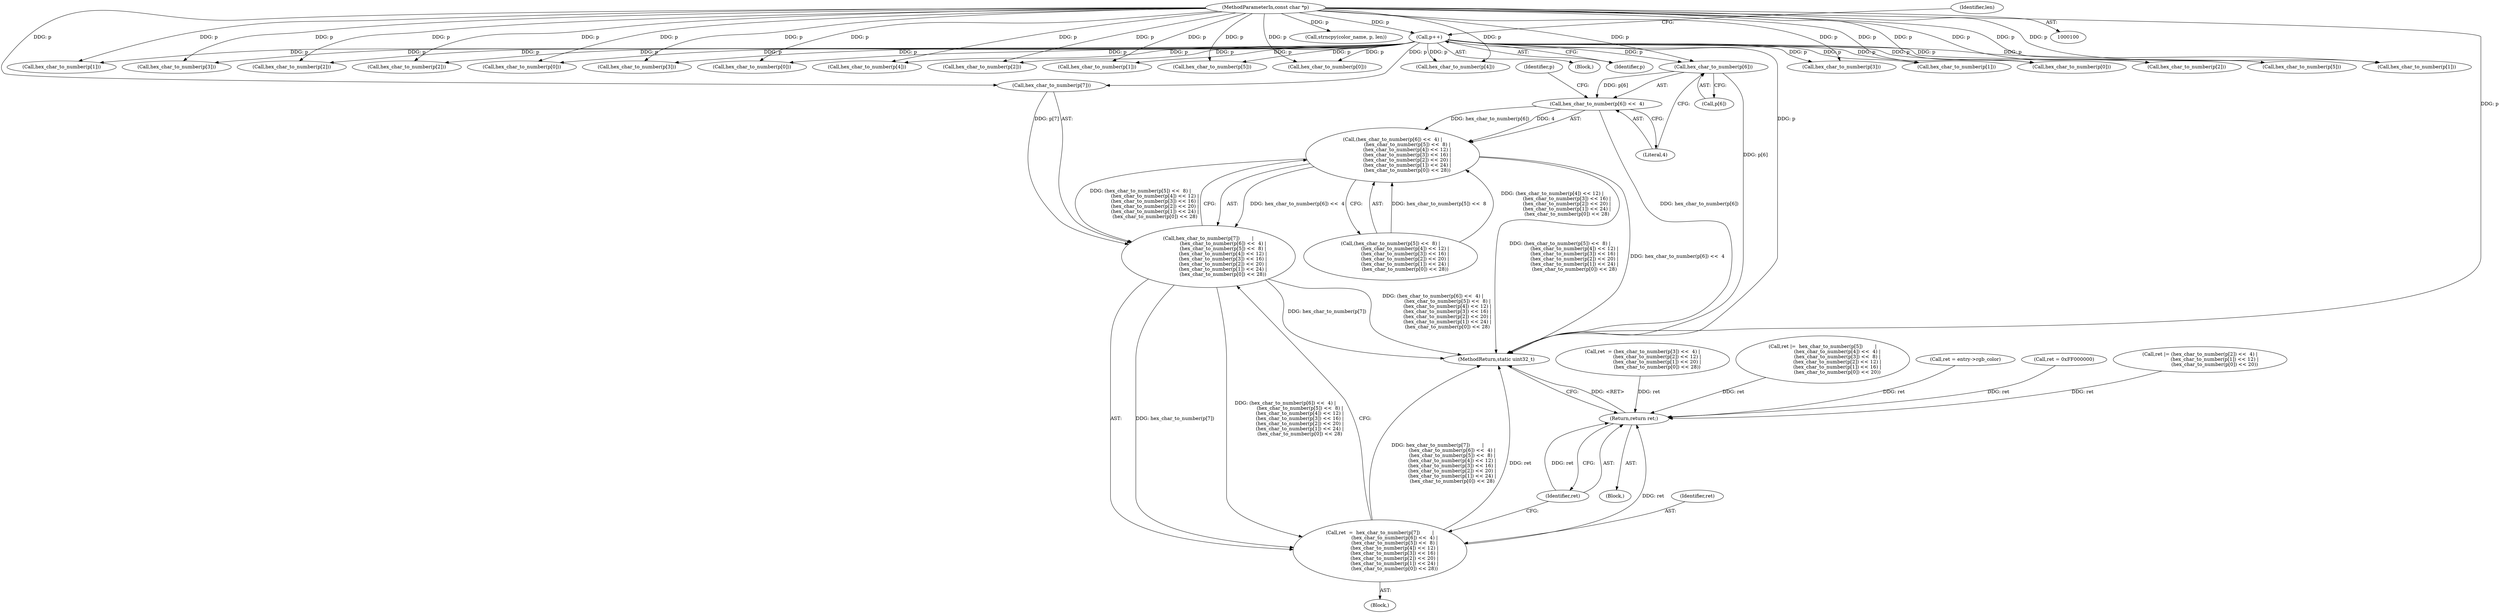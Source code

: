 digraph "0_FFmpeg_cb243972b121b1ae6b60a78ff55a0506c69f3879@array" {
"1000254" [label="(Call,hex_char_to_number(p[6]))"];
"1000126" [label="(Call,p++)"];
"1000101" [label="(MethodParameterIn,const char *p)"];
"1000253" [label="(Call,hex_char_to_number(p[6]) <<  4)"];
"1000252" [label="(Call,(hex_char_to_number(p[6]) <<  4) |\n                   (hex_char_to_number(p[5]) <<  8) |\n                   (hex_char_to_number(p[4]) << 12) |\n                   (hex_char_to_number(p[3]) << 16) |\n                   (hex_char_to_number(p[2]) << 20) |\n                   (hex_char_to_number(p[1]) << 24) |\n                   (hex_char_to_number(p[0]) << 28))"];
"1000247" [label="(Call,hex_char_to_number(p[7])        |\n                   (hex_char_to_number(p[6]) <<  4) |\n                   (hex_char_to_number(p[5]) <<  8) |\n                   (hex_char_to_number(p[4]) << 12) |\n                   (hex_char_to_number(p[3]) << 16) |\n                   (hex_char_to_number(p[2]) << 20) |\n                   (hex_char_to_number(p[1]) << 24) |\n                   (hex_char_to_number(p[0]) << 28))"];
"1000245" [label="(Call,ret  =  hex_char_to_number(p[7])        |\n                   (hex_char_to_number(p[6]) <<  4) |\n                   (hex_char_to_number(p[5]) <<  8) |\n                   (hex_char_to_number(p[4]) << 12) |\n                   (hex_char_to_number(p[3]) << 16) |\n                   (hex_char_to_number(p[2]) << 20) |\n                   (hex_char_to_number(p[1]) << 24) |\n                   (hex_char_to_number(p[0]) << 28))"];
"1000331" [label="(Return,return ret;)"];
"1000146" [label="(Call,hex_char_to_number(p[1]))"];
"1000254" [label="(Call,hex_char_to_number(p[6]))"];
"1000275" [label="(Call,hex_char_to_number(p[3]))"];
"1000139" [label="(Call,hex_char_to_number(p[2]))"];
"1000174" [label="(Call,hex_char_to_number(p[2]))"];
"1000245" [label="(Call,ret  =  hex_char_to_number(p[7])        |\n                   (hex_char_to_number(p[6]) <<  4) |\n                   (hex_char_to_number(p[5]) <<  8) |\n                   (hex_char_to_number(p[4]) << 12) |\n                   (hex_char_to_number(p[3]) << 16) |\n                   (hex_char_to_number(p[2]) << 20) |\n                   (hex_char_to_number(p[1]) << 24) |\n                   (hex_char_to_number(p[0]) << 28))"];
"1000263" [label="(Identifier,p)"];
"1000332" [label="(Identifier,ret)"];
"1000126" [label="(Call,p++)"];
"1000152" [label="(Call,hex_char_to_number(p[0]))"];
"1000101" [label="(MethodParameterIn,const char *p)"];
"1000214" [label="(Call,hex_char_to_number(p[3]))"];
"1000125" [label="(Block,)"];
"1000187" [label="(Call,hex_char_to_number(p[0]))"];
"1000248" [label="(Call,hex_char_to_number(p[7]))"];
"1000207" [label="(Call,hex_char_to_number(p[4]))"];
"1000252" [label="(Call,(hex_char_to_number(p[6]) <<  4) |\n                   (hex_char_to_number(p[5]) <<  8) |\n                   (hex_char_to_number(p[4]) << 12) |\n                   (hex_char_to_number(p[3]) << 16) |\n                   (hex_char_to_number(p[2]) << 20) |\n                   (hex_char_to_number(p[1]) << 24) |\n                   (hex_char_to_number(p[0]) << 28))"];
"1000198" [label="(Call,ret |=  hex_char_to_number(p[5])        |\n                   (hex_char_to_number(p[4]) <<  4) |\n                   (hex_char_to_number(p[3]) <<  8) |\n                   (hex_char_to_number(p[2]) << 12) |\n                   (hex_char_to_number(p[1]) << 16) |\n                   (hex_char_to_number(p[0]) << 20))"];
"1000221" [label="(Call,hex_char_to_number(p[2]))"];
"1000103" [label="(Block,)"];
"1000181" [label="(Call,hex_char_to_number(p[1]))"];
"1000331" [label="(Return,return ret;)"];
"1000244" [label="(Block,)"];
"1000253" [label="(Call,hex_char_to_number(p[6]) <<  4)"];
"1000326" [label="(Call,ret = entry->rgb_color)"];
"1000246" [label="(Identifier,ret)"];
"1000261" [label="(Call,hex_char_to_number(p[5]))"];
"1000129" [label="(Identifier,len)"];
"1000167" [label="(Call,hex_char_to_number(p[3]))"];
"1000289" [label="(Call,hex_char_to_number(p[1]))"];
"1000302" [label="(Call,strncpy(color_name, p, len))"];
"1000295" [label="(Call,hex_char_to_number(p[0]))"];
"1000282" [label="(Call,hex_char_to_number(p[2]))"];
"1000105" [label="(Call,ret = 0xFF000000)"];
"1000135" [label="(Call,ret |= (hex_char_to_number(p[2]) <<  4) |\n                   (hex_char_to_number(p[1]) << 12) |\n                   (hex_char_to_number(p[0]) << 20))"];
"1000201" [label="(Call,hex_char_to_number(p[5]))"];
"1000228" [label="(Call,hex_char_to_number(p[1]))"];
"1000247" [label="(Call,hex_char_to_number(p[7])        |\n                   (hex_char_to_number(p[6]) <<  4) |\n                   (hex_char_to_number(p[5]) <<  8) |\n                   (hex_char_to_number(p[4]) << 12) |\n                   (hex_char_to_number(p[3]) << 16) |\n                   (hex_char_to_number(p[2]) << 20) |\n                   (hex_char_to_number(p[1]) << 24) |\n                   (hex_char_to_number(p[0]) << 28))"];
"1000259" [label="(Call,(hex_char_to_number(p[5]) <<  8) |\n                   (hex_char_to_number(p[4]) << 12) |\n                   (hex_char_to_number(p[3]) << 16) |\n                   (hex_char_to_number(p[2]) << 20) |\n                   (hex_char_to_number(p[1]) << 24) |\n                   (hex_char_to_number(p[0]) << 28))"];
"1000127" [label="(Identifier,p)"];
"1000234" [label="(Call,hex_char_to_number(p[0]))"];
"1000333" [label="(MethodReturn,static uint32_t)"];
"1000255" [label="(Call,p[6])"];
"1000258" [label="(Literal,4)"];
"1000268" [label="(Call,hex_char_to_number(p[4]))"];
"1000163" [label="(Call,ret  = (hex_char_to_number(p[3]) <<  4) |\n                   (hex_char_to_number(p[2]) << 12) |\n                   (hex_char_to_number(p[1]) << 20) |\n                   (hex_char_to_number(p[0]) << 28))"];
"1000254" -> "1000253"  [label="AST: "];
"1000254" -> "1000255"  [label="CFG: "];
"1000255" -> "1000254"  [label="AST: "];
"1000258" -> "1000254"  [label="CFG: "];
"1000254" -> "1000333"  [label="DDG: p[6]"];
"1000254" -> "1000253"  [label="DDG: p[6]"];
"1000126" -> "1000254"  [label="DDG: p"];
"1000101" -> "1000254"  [label="DDG: p"];
"1000126" -> "1000125"  [label="AST: "];
"1000126" -> "1000127"  [label="CFG: "];
"1000127" -> "1000126"  [label="AST: "];
"1000129" -> "1000126"  [label="CFG: "];
"1000126" -> "1000333"  [label="DDG: p"];
"1000101" -> "1000126"  [label="DDG: p"];
"1000126" -> "1000139"  [label="DDG: p"];
"1000126" -> "1000146"  [label="DDG: p"];
"1000126" -> "1000152"  [label="DDG: p"];
"1000126" -> "1000167"  [label="DDG: p"];
"1000126" -> "1000174"  [label="DDG: p"];
"1000126" -> "1000181"  [label="DDG: p"];
"1000126" -> "1000187"  [label="DDG: p"];
"1000126" -> "1000201"  [label="DDG: p"];
"1000126" -> "1000207"  [label="DDG: p"];
"1000126" -> "1000214"  [label="DDG: p"];
"1000126" -> "1000221"  [label="DDG: p"];
"1000126" -> "1000228"  [label="DDG: p"];
"1000126" -> "1000234"  [label="DDG: p"];
"1000126" -> "1000248"  [label="DDG: p"];
"1000126" -> "1000261"  [label="DDG: p"];
"1000126" -> "1000268"  [label="DDG: p"];
"1000126" -> "1000275"  [label="DDG: p"];
"1000126" -> "1000282"  [label="DDG: p"];
"1000126" -> "1000289"  [label="DDG: p"];
"1000126" -> "1000295"  [label="DDG: p"];
"1000101" -> "1000100"  [label="AST: "];
"1000101" -> "1000333"  [label="DDG: p"];
"1000101" -> "1000139"  [label="DDG: p"];
"1000101" -> "1000146"  [label="DDG: p"];
"1000101" -> "1000152"  [label="DDG: p"];
"1000101" -> "1000167"  [label="DDG: p"];
"1000101" -> "1000174"  [label="DDG: p"];
"1000101" -> "1000181"  [label="DDG: p"];
"1000101" -> "1000187"  [label="DDG: p"];
"1000101" -> "1000201"  [label="DDG: p"];
"1000101" -> "1000207"  [label="DDG: p"];
"1000101" -> "1000214"  [label="DDG: p"];
"1000101" -> "1000221"  [label="DDG: p"];
"1000101" -> "1000228"  [label="DDG: p"];
"1000101" -> "1000234"  [label="DDG: p"];
"1000101" -> "1000248"  [label="DDG: p"];
"1000101" -> "1000261"  [label="DDG: p"];
"1000101" -> "1000268"  [label="DDG: p"];
"1000101" -> "1000275"  [label="DDG: p"];
"1000101" -> "1000282"  [label="DDG: p"];
"1000101" -> "1000289"  [label="DDG: p"];
"1000101" -> "1000295"  [label="DDG: p"];
"1000101" -> "1000302"  [label="DDG: p"];
"1000253" -> "1000252"  [label="AST: "];
"1000253" -> "1000258"  [label="CFG: "];
"1000258" -> "1000253"  [label="AST: "];
"1000263" -> "1000253"  [label="CFG: "];
"1000253" -> "1000333"  [label="DDG: hex_char_to_number(p[6])"];
"1000253" -> "1000252"  [label="DDG: hex_char_to_number(p[6])"];
"1000253" -> "1000252"  [label="DDG: 4"];
"1000252" -> "1000247"  [label="AST: "];
"1000252" -> "1000259"  [label="CFG: "];
"1000259" -> "1000252"  [label="AST: "];
"1000247" -> "1000252"  [label="CFG: "];
"1000252" -> "1000333"  [label="DDG: (hex_char_to_number(p[5]) <<  8) |\n                   (hex_char_to_number(p[4]) << 12) |\n                   (hex_char_to_number(p[3]) << 16) |\n                   (hex_char_to_number(p[2]) << 20) |\n                   (hex_char_to_number(p[1]) << 24) |\n                   (hex_char_to_number(p[0]) << 28)"];
"1000252" -> "1000333"  [label="DDG: hex_char_to_number(p[6]) <<  4"];
"1000252" -> "1000247"  [label="DDG: hex_char_to_number(p[6]) <<  4"];
"1000252" -> "1000247"  [label="DDG: (hex_char_to_number(p[5]) <<  8) |\n                   (hex_char_to_number(p[4]) << 12) |\n                   (hex_char_to_number(p[3]) << 16) |\n                   (hex_char_to_number(p[2]) << 20) |\n                   (hex_char_to_number(p[1]) << 24) |\n                   (hex_char_to_number(p[0]) << 28)"];
"1000259" -> "1000252"  [label="DDG: hex_char_to_number(p[5]) <<  8"];
"1000259" -> "1000252"  [label="DDG: (hex_char_to_number(p[4]) << 12) |\n                   (hex_char_to_number(p[3]) << 16) |\n                   (hex_char_to_number(p[2]) << 20) |\n                   (hex_char_to_number(p[1]) << 24) |\n                   (hex_char_to_number(p[0]) << 28)"];
"1000247" -> "1000245"  [label="AST: "];
"1000248" -> "1000247"  [label="AST: "];
"1000245" -> "1000247"  [label="CFG: "];
"1000247" -> "1000333"  [label="DDG: hex_char_to_number(p[7])"];
"1000247" -> "1000333"  [label="DDG: (hex_char_to_number(p[6]) <<  4) |\n                   (hex_char_to_number(p[5]) <<  8) |\n                   (hex_char_to_number(p[4]) << 12) |\n                   (hex_char_to_number(p[3]) << 16) |\n                   (hex_char_to_number(p[2]) << 20) |\n                   (hex_char_to_number(p[1]) << 24) |\n                   (hex_char_to_number(p[0]) << 28)"];
"1000247" -> "1000245"  [label="DDG: hex_char_to_number(p[7])"];
"1000247" -> "1000245"  [label="DDG: (hex_char_to_number(p[6]) <<  4) |\n                   (hex_char_to_number(p[5]) <<  8) |\n                   (hex_char_to_number(p[4]) << 12) |\n                   (hex_char_to_number(p[3]) << 16) |\n                   (hex_char_to_number(p[2]) << 20) |\n                   (hex_char_to_number(p[1]) << 24) |\n                   (hex_char_to_number(p[0]) << 28)"];
"1000248" -> "1000247"  [label="DDG: p[7]"];
"1000245" -> "1000244"  [label="AST: "];
"1000246" -> "1000245"  [label="AST: "];
"1000332" -> "1000245"  [label="CFG: "];
"1000245" -> "1000333"  [label="DDG: ret"];
"1000245" -> "1000333"  [label="DDG: hex_char_to_number(p[7])        |\n                   (hex_char_to_number(p[6]) <<  4) |\n                   (hex_char_to_number(p[5]) <<  8) |\n                   (hex_char_to_number(p[4]) << 12) |\n                   (hex_char_to_number(p[3]) << 16) |\n                   (hex_char_to_number(p[2]) << 20) |\n                   (hex_char_to_number(p[1]) << 24) |\n                   (hex_char_to_number(p[0]) << 28)"];
"1000245" -> "1000331"  [label="DDG: ret"];
"1000331" -> "1000103"  [label="AST: "];
"1000331" -> "1000332"  [label="CFG: "];
"1000332" -> "1000331"  [label="AST: "];
"1000333" -> "1000331"  [label="CFG: "];
"1000331" -> "1000333"  [label="DDG: <RET>"];
"1000332" -> "1000331"  [label="DDG: ret"];
"1000163" -> "1000331"  [label="DDG: ret"];
"1000198" -> "1000331"  [label="DDG: ret"];
"1000135" -> "1000331"  [label="DDG: ret"];
"1000326" -> "1000331"  [label="DDG: ret"];
"1000105" -> "1000331"  [label="DDG: ret"];
}
